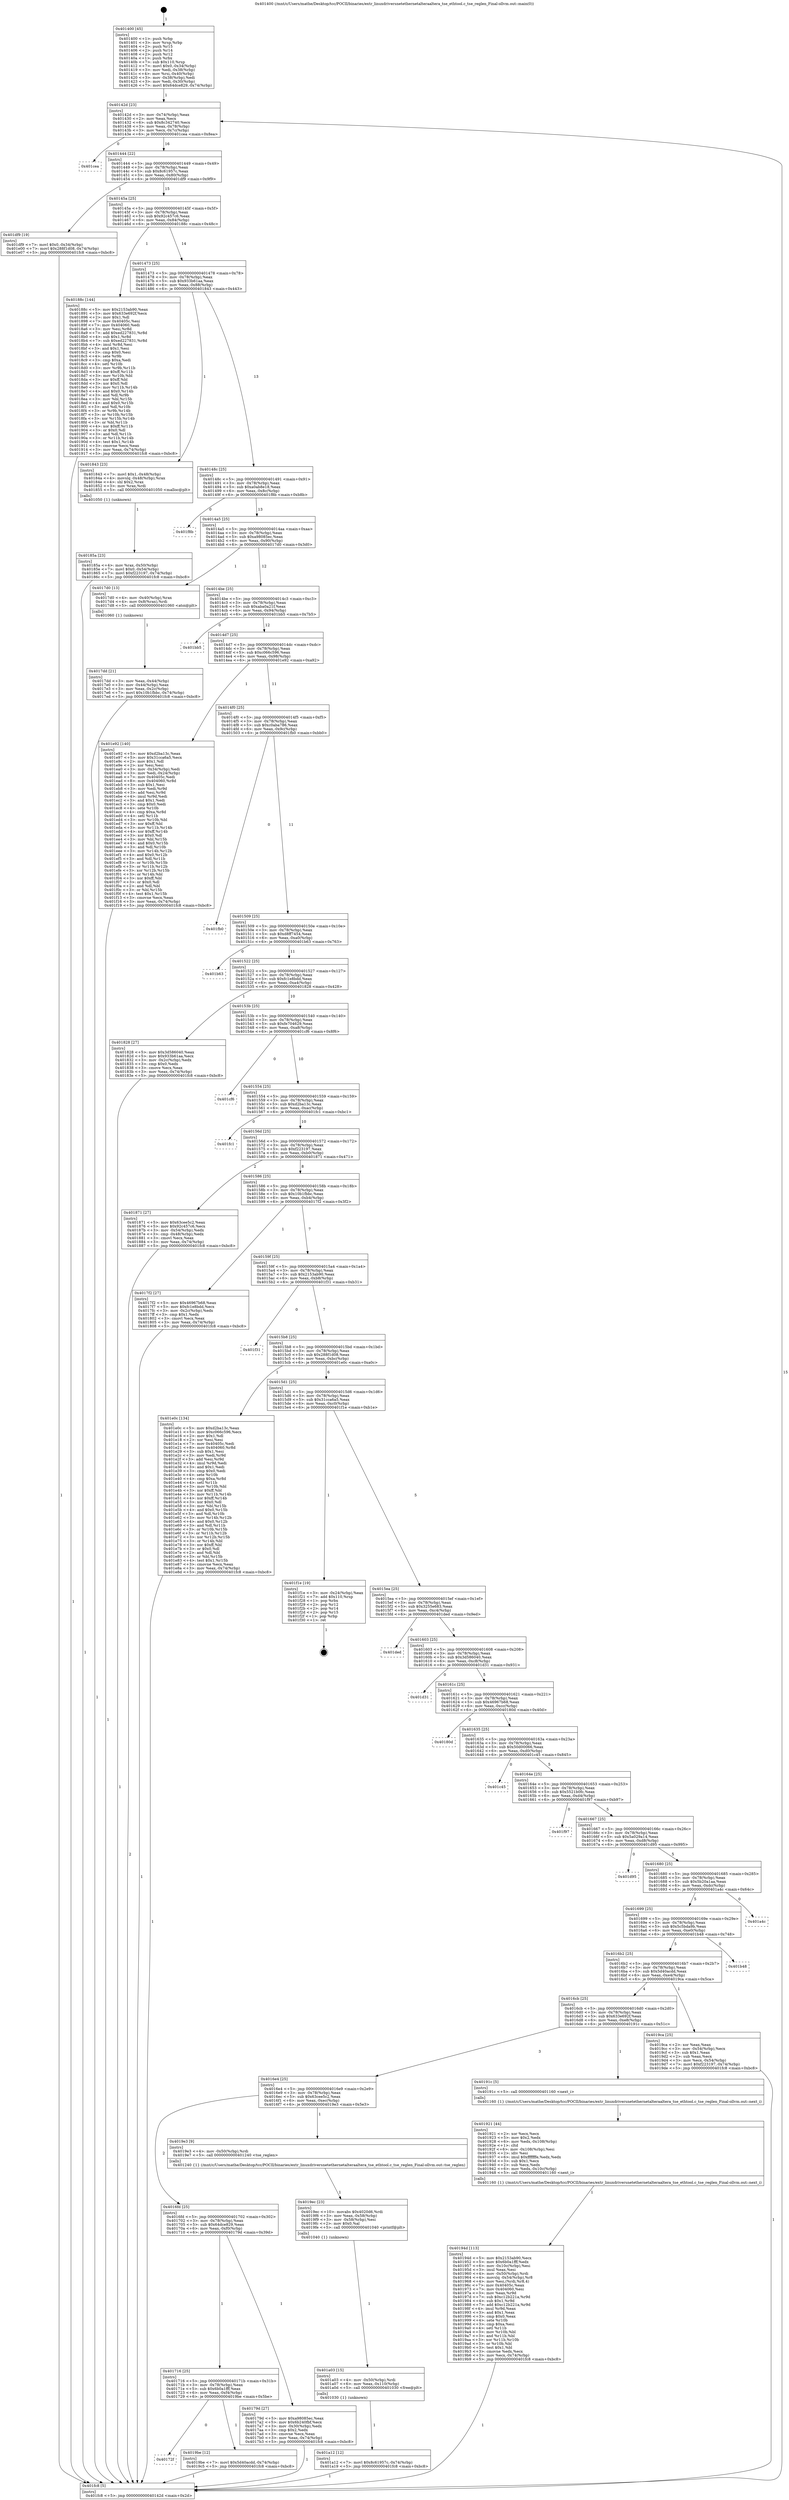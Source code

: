 digraph "0x401400" {
  label = "0x401400 (/mnt/c/Users/mathe/Desktop/tcc/POCII/binaries/extr_linuxdriversnetethernetalteraaltera_tse_ethtool.c_tse_reglen_Final-ollvm.out::main(0))"
  labelloc = "t"
  node[shape=record]

  Entry [label="",width=0.3,height=0.3,shape=circle,fillcolor=black,style=filled]
  "0x40142d" [label="{
     0x40142d [23]\l
     | [instrs]\l
     &nbsp;&nbsp;0x40142d \<+3\>: mov -0x74(%rbp),%eax\l
     &nbsp;&nbsp;0x401430 \<+2\>: mov %eax,%ecx\l
     &nbsp;&nbsp;0x401432 \<+6\>: sub $0x8c342740,%ecx\l
     &nbsp;&nbsp;0x401438 \<+3\>: mov %eax,-0x78(%rbp)\l
     &nbsp;&nbsp;0x40143b \<+3\>: mov %ecx,-0x7c(%rbp)\l
     &nbsp;&nbsp;0x40143e \<+6\>: je 0000000000401cea \<main+0x8ea\>\l
  }"]
  "0x401cea" [label="{
     0x401cea\l
  }", style=dashed]
  "0x401444" [label="{
     0x401444 [22]\l
     | [instrs]\l
     &nbsp;&nbsp;0x401444 \<+5\>: jmp 0000000000401449 \<main+0x49\>\l
     &nbsp;&nbsp;0x401449 \<+3\>: mov -0x78(%rbp),%eax\l
     &nbsp;&nbsp;0x40144c \<+5\>: sub $0x8c61957c,%eax\l
     &nbsp;&nbsp;0x401451 \<+3\>: mov %eax,-0x80(%rbp)\l
     &nbsp;&nbsp;0x401454 \<+6\>: je 0000000000401df9 \<main+0x9f9\>\l
  }"]
  Exit [label="",width=0.3,height=0.3,shape=circle,fillcolor=black,style=filled,peripheries=2]
  "0x401df9" [label="{
     0x401df9 [19]\l
     | [instrs]\l
     &nbsp;&nbsp;0x401df9 \<+7\>: movl $0x0,-0x34(%rbp)\l
     &nbsp;&nbsp;0x401e00 \<+7\>: movl $0x288f1d08,-0x74(%rbp)\l
     &nbsp;&nbsp;0x401e07 \<+5\>: jmp 0000000000401fc8 \<main+0xbc8\>\l
  }"]
  "0x40145a" [label="{
     0x40145a [25]\l
     | [instrs]\l
     &nbsp;&nbsp;0x40145a \<+5\>: jmp 000000000040145f \<main+0x5f\>\l
     &nbsp;&nbsp;0x40145f \<+3\>: mov -0x78(%rbp),%eax\l
     &nbsp;&nbsp;0x401462 \<+5\>: sub $0x92c457c6,%eax\l
     &nbsp;&nbsp;0x401467 \<+6\>: mov %eax,-0x84(%rbp)\l
     &nbsp;&nbsp;0x40146d \<+6\>: je 000000000040188c \<main+0x48c\>\l
  }"]
  "0x401a12" [label="{
     0x401a12 [12]\l
     | [instrs]\l
     &nbsp;&nbsp;0x401a12 \<+7\>: movl $0x8c61957c,-0x74(%rbp)\l
     &nbsp;&nbsp;0x401a19 \<+5\>: jmp 0000000000401fc8 \<main+0xbc8\>\l
  }"]
  "0x40188c" [label="{
     0x40188c [144]\l
     | [instrs]\l
     &nbsp;&nbsp;0x40188c \<+5\>: mov $0x2153ab90,%eax\l
     &nbsp;&nbsp;0x401891 \<+5\>: mov $0x633e692f,%ecx\l
     &nbsp;&nbsp;0x401896 \<+2\>: mov $0x1,%dl\l
     &nbsp;&nbsp;0x401898 \<+7\>: mov 0x40405c,%esi\l
     &nbsp;&nbsp;0x40189f \<+7\>: mov 0x404060,%edi\l
     &nbsp;&nbsp;0x4018a6 \<+3\>: mov %esi,%r8d\l
     &nbsp;&nbsp;0x4018a9 \<+7\>: add $0xed227831,%r8d\l
     &nbsp;&nbsp;0x4018b0 \<+4\>: sub $0x1,%r8d\l
     &nbsp;&nbsp;0x4018b4 \<+7\>: sub $0xed227831,%r8d\l
     &nbsp;&nbsp;0x4018bb \<+4\>: imul %r8d,%esi\l
     &nbsp;&nbsp;0x4018bf \<+3\>: and $0x1,%esi\l
     &nbsp;&nbsp;0x4018c2 \<+3\>: cmp $0x0,%esi\l
     &nbsp;&nbsp;0x4018c5 \<+4\>: sete %r9b\l
     &nbsp;&nbsp;0x4018c9 \<+3\>: cmp $0xa,%edi\l
     &nbsp;&nbsp;0x4018cc \<+4\>: setl %r10b\l
     &nbsp;&nbsp;0x4018d0 \<+3\>: mov %r9b,%r11b\l
     &nbsp;&nbsp;0x4018d3 \<+4\>: xor $0xff,%r11b\l
     &nbsp;&nbsp;0x4018d7 \<+3\>: mov %r10b,%bl\l
     &nbsp;&nbsp;0x4018da \<+3\>: xor $0xff,%bl\l
     &nbsp;&nbsp;0x4018dd \<+3\>: xor $0x0,%dl\l
     &nbsp;&nbsp;0x4018e0 \<+3\>: mov %r11b,%r14b\l
     &nbsp;&nbsp;0x4018e3 \<+4\>: and $0x0,%r14b\l
     &nbsp;&nbsp;0x4018e7 \<+3\>: and %dl,%r9b\l
     &nbsp;&nbsp;0x4018ea \<+3\>: mov %bl,%r15b\l
     &nbsp;&nbsp;0x4018ed \<+4\>: and $0x0,%r15b\l
     &nbsp;&nbsp;0x4018f1 \<+3\>: and %dl,%r10b\l
     &nbsp;&nbsp;0x4018f4 \<+3\>: or %r9b,%r14b\l
     &nbsp;&nbsp;0x4018f7 \<+3\>: or %r10b,%r15b\l
     &nbsp;&nbsp;0x4018fa \<+3\>: xor %r15b,%r14b\l
     &nbsp;&nbsp;0x4018fd \<+3\>: or %bl,%r11b\l
     &nbsp;&nbsp;0x401900 \<+4\>: xor $0xff,%r11b\l
     &nbsp;&nbsp;0x401904 \<+3\>: or $0x0,%dl\l
     &nbsp;&nbsp;0x401907 \<+3\>: and %dl,%r11b\l
     &nbsp;&nbsp;0x40190a \<+3\>: or %r11b,%r14b\l
     &nbsp;&nbsp;0x40190d \<+4\>: test $0x1,%r14b\l
     &nbsp;&nbsp;0x401911 \<+3\>: cmovne %ecx,%eax\l
     &nbsp;&nbsp;0x401914 \<+3\>: mov %eax,-0x74(%rbp)\l
     &nbsp;&nbsp;0x401917 \<+5\>: jmp 0000000000401fc8 \<main+0xbc8\>\l
  }"]
  "0x401473" [label="{
     0x401473 [25]\l
     | [instrs]\l
     &nbsp;&nbsp;0x401473 \<+5\>: jmp 0000000000401478 \<main+0x78\>\l
     &nbsp;&nbsp;0x401478 \<+3\>: mov -0x78(%rbp),%eax\l
     &nbsp;&nbsp;0x40147b \<+5\>: sub $0x933b61aa,%eax\l
     &nbsp;&nbsp;0x401480 \<+6\>: mov %eax,-0x88(%rbp)\l
     &nbsp;&nbsp;0x401486 \<+6\>: je 0000000000401843 \<main+0x443\>\l
  }"]
  "0x401a03" [label="{
     0x401a03 [15]\l
     | [instrs]\l
     &nbsp;&nbsp;0x401a03 \<+4\>: mov -0x50(%rbp),%rdi\l
     &nbsp;&nbsp;0x401a07 \<+6\>: mov %eax,-0x110(%rbp)\l
     &nbsp;&nbsp;0x401a0d \<+5\>: call 0000000000401030 \<free@plt\>\l
     | [calls]\l
     &nbsp;&nbsp;0x401030 \{1\} (unknown)\l
  }"]
  "0x401843" [label="{
     0x401843 [23]\l
     | [instrs]\l
     &nbsp;&nbsp;0x401843 \<+7\>: movl $0x1,-0x48(%rbp)\l
     &nbsp;&nbsp;0x40184a \<+4\>: movslq -0x48(%rbp),%rax\l
     &nbsp;&nbsp;0x40184e \<+4\>: shl $0x2,%rax\l
     &nbsp;&nbsp;0x401852 \<+3\>: mov %rax,%rdi\l
     &nbsp;&nbsp;0x401855 \<+5\>: call 0000000000401050 \<malloc@plt\>\l
     | [calls]\l
     &nbsp;&nbsp;0x401050 \{1\} (unknown)\l
  }"]
  "0x40148c" [label="{
     0x40148c [25]\l
     | [instrs]\l
     &nbsp;&nbsp;0x40148c \<+5\>: jmp 0000000000401491 \<main+0x91\>\l
     &nbsp;&nbsp;0x401491 \<+3\>: mov -0x78(%rbp),%eax\l
     &nbsp;&nbsp;0x401494 \<+5\>: sub $0xa0ab8e18,%eax\l
     &nbsp;&nbsp;0x401499 \<+6\>: mov %eax,-0x8c(%rbp)\l
     &nbsp;&nbsp;0x40149f \<+6\>: je 0000000000401f8b \<main+0xb8b\>\l
  }"]
  "0x4019ec" [label="{
     0x4019ec [23]\l
     | [instrs]\l
     &nbsp;&nbsp;0x4019ec \<+10\>: movabs $0x4020d6,%rdi\l
     &nbsp;&nbsp;0x4019f6 \<+3\>: mov %eax,-0x58(%rbp)\l
     &nbsp;&nbsp;0x4019f9 \<+3\>: mov -0x58(%rbp),%esi\l
     &nbsp;&nbsp;0x4019fc \<+2\>: mov $0x0,%al\l
     &nbsp;&nbsp;0x4019fe \<+5\>: call 0000000000401040 \<printf@plt\>\l
     | [calls]\l
     &nbsp;&nbsp;0x401040 \{1\} (unknown)\l
  }"]
  "0x401f8b" [label="{
     0x401f8b\l
  }", style=dashed]
  "0x4014a5" [label="{
     0x4014a5 [25]\l
     | [instrs]\l
     &nbsp;&nbsp;0x4014a5 \<+5\>: jmp 00000000004014aa \<main+0xaa\>\l
     &nbsp;&nbsp;0x4014aa \<+3\>: mov -0x78(%rbp),%eax\l
     &nbsp;&nbsp;0x4014ad \<+5\>: sub $0xa98085ec,%eax\l
     &nbsp;&nbsp;0x4014b2 \<+6\>: mov %eax,-0x90(%rbp)\l
     &nbsp;&nbsp;0x4014b8 \<+6\>: je 00000000004017d0 \<main+0x3d0\>\l
  }"]
  "0x40172f" [label="{
     0x40172f\l
  }", style=dashed]
  "0x4017d0" [label="{
     0x4017d0 [13]\l
     | [instrs]\l
     &nbsp;&nbsp;0x4017d0 \<+4\>: mov -0x40(%rbp),%rax\l
     &nbsp;&nbsp;0x4017d4 \<+4\>: mov 0x8(%rax),%rdi\l
     &nbsp;&nbsp;0x4017d8 \<+5\>: call 0000000000401060 \<atoi@plt\>\l
     | [calls]\l
     &nbsp;&nbsp;0x401060 \{1\} (unknown)\l
  }"]
  "0x4014be" [label="{
     0x4014be [25]\l
     | [instrs]\l
     &nbsp;&nbsp;0x4014be \<+5\>: jmp 00000000004014c3 \<main+0xc3\>\l
     &nbsp;&nbsp;0x4014c3 \<+3\>: mov -0x78(%rbp),%eax\l
     &nbsp;&nbsp;0x4014c6 \<+5\>: sub $0xaba0a21f,%eax\l
     &nbsp;&nbsp;0x4014cb \<+6\>: mov %eax,-0x94(%rbp)\l
     &nbsp;&nbsp;0x4014d1 \<+6\>: je 0000000000401bb5 \<main+0x7b5\>\l
  }"]
  "0x4019be" [label="{
     0x4019be [12]\l
     | [instrs]\l
     &nbsp;&nbsp;0x4019be \<+7\>: movl $0x5d40acdd,-0x74(%rbp)\l
     &nbsp;&nbsp;0x4019c5 \<+5\>: jmp 0000000000401fc8 \<main+0xbc8\>\l
  }"]
  "0x401bb5" [label="{
     0x401bb5\l
  }", style=dashed]
  "0x4014d7" [label="{
     0x4014d7 [25]\l
     | [instrs]\l
     &nbsp;&nbsp;0x4014d7 \<+5\>: jmp 00000000004014dc \<main+0xdc\>\l
     &nbsp;&nbsp;0x4014dc \<+3\>: mov -0x78(%rbp),%eax\l
     &nbsp;&nbsp;0x4014df \<+5\>: sub $0xc066c596,%eax\l
     &nbsp;&nbsp;0x4014e4 \<+6\>: mov %eax,-0x98(%rbp)\l
     &nbsp;&nbsp;0x4014ea \<+6\>: je 0000000000401e92 \<main+0xa92\>\l
  }"]
  "0x40194d" [label="{
     0x40194d [113]\l
     | [instrs]\l
     &nbsp;&nbsp;0x40194d \<+5\>: mov $0x2153ab90,%ecx\l
     &nbsp;&nbsp;0x401952 \<+5\>: mov $0x6b0a1fff,%edx\l
     &nbsp;&nbsp;0x401957 \<+6\>: mov -0x10c(%rbp),%esi\l
     &nbsp;&nbsp;0x40195d \<+3\>: imul %eax,%esi\l
     &nbsp;&nbsp;0x401960 \<+4\>: mov -0x50(%rbp),%rdi\l
     &nbsp;&nbsp;0x401964 \<+4\>: movslq -0x54(%rbp),%r8\l
     &nbsp;&nbsp;0x401968 \<+4\>: mov %esi,(%rdi,%r8,4)\l
     &nbsp;&nbsp;0x40196c \<+7\>: mov 0x40405c,%eax\l
     &nbsp;&nbsp;0x401973 \<+7\>: mov 0x404060,%esi\l
     &nbsp;&nbsp;0x40197a \<+3\>: mov %eax,%r9d\l
     &nbsp;&nbsp;0x40197d \<+7\>: sub $0xc12b221a,%r9d\l
     &nbsp;&nbsp;0x401984 \<+4\>: sub $0x1,%r9d\l
     &nbsp;&nbsp;0x401988 \<+7\>: add $0xc12b221a,%r9d\l
     &nbsp;&nbsp;0x40198f \<+4\>: imul %r9d,%eax\l
     &nbsp;&nbsp;0x401993 \<+3\>: and $0x1,%eax\l
     &nbsp;&nbsp;0x401996 \<+3\>: cmp $0x0,%eax\l
     &nbsp;&nbsp;0x401999 \<+4\>: sete %r10b\l
     &nbsp;&nbsp;0x40199d \<+3\>: cmp $0xa,%esi\l
     &nbsp;&nbsp;0x4019a0 \<+4\>: setl %r11b\l
     &nbsp;&nbsp;0x4019a4 \<+3\>: mov %r10b,%bl\l
     &nbsp;&nbsp;0x4019a7 \<+3\>: and %r11b,%bl\l
     &nbsp;&nbsp;0x4019aa \<+3\>: xor %r11b,%r10b\l
     &nbsp;&nbsp;0x4019ad \<+3\>: or %r10b,%bl\l
     &nbsp;&nbsp;0x4019b0 \<+3\>: test $0x1,%bl\l
     &nbsp;&nbsp;0x4019b3 \<+3\>: cmovne %edx,%ecx\l
     &nbsp;&nbsp;0x4019b6 \<+3\>: mov %ecx,-0x74(%rbp)\l
     &nbsp;&nbsp;0x4019b9 \<+5\>: jmp 0000000000401fc8 \<main+0xbc8\>\l
  }"]
  "0x401e92" [label="{
     0x401e92 [140]\l
     | [instrs]\l
     &nbsp;&nbsp;0x401e92 \<+5\>: mov $0xd2ba13c,%eax\l
     &nbsp;&nbsp;0x401e97 \<+5\>: mov $0x31cca6a5,%ecx\l
     &nbsp;&nbsp;0x401e9c \<+2\>: mov $0x1,%dl\l
     &nbsp;&nbsp;0x401e9e \<+2\>: xor %esi,%esi\l
     &nbsp;&nbsp;0x401ea0 \<+3\>: mov -0x34(%rbp),%edi\l
     &nbsp;&nbsp;0x401ea3 \<+3\>: mov %edi,-0x24(%rbp)\l
     &nbsp;&nbsp;0x401ea6 \<+7\>: mov 0x40405c,%edi\l
     &nbsp;&nbsp;0x401ead \<+8\>: mov 0x404060,%r8d\l
     &nbsp;&nbsp;0x401eb5 \<+3\>: sub $0x1,%esi\l
     &nbsp;&nbsp;0x401eb8 \<+3\>: mov %edi,%r9d\l
     &nbsp;&nbsp;0x401ebb \<+3\>: add %esi,%r9d\l
     &nbsp;&nbsp;0x401ebe \<+4\>: imul %r9d,%edi\l
     &nbsp;&nbsp;0x401ec2 \<+3\>: and $0x1,%edi\l
     &nbsp;&nbsp;0x401ec5 \<+3\>: cmp $0x0,%edi\l
     &nbsp;&nbsp;0x401ec8 \<+4\>: sete %r10b\l
     &nbsp;&nbsp;0x401ecc \<+4\>: cmp $0xa,%r8d\l
     &nbsp;&nbsp;0x401ed0 \<+4\>: setl %r11b\l
     &nbsp;&nbsp;0x401ed4 \<+3\>: mov %r10b,%bl\l
     &nbsp;&nbsp;0x401ed7 \<+3\>: xor $0xff,%bl\l
     &nbsp;&nbsp;0x401eda \<+3\>: mov %r11b,%r14b\l
     &nbsp;&nbsp;0x401edd \<+4\>: xor $0xff,%r14b\l
     &nbsp;&nbsp;0x401ee1 \<+3\>: xor $0x0,%dl\l
     &nbsp;&nbsp;0x401ee4 \<+3\>: mov %bl,%r15b\l
     &nbsp;&nbsp;0x401ee7 \<+4\>: and $0x0,%r15b\l
     &nbsp;&nbsp;0x401eeb \<+3\>: and %dl,%r10b\l
     &nbsp;&nbsp;0x401eee \<+3\>: mov %r14b,%r12b\l
     &nbsp;&nbsp;0x401ef1 \<+4\>: and $0x0,%r12b\l
     &nbsp;&nbsp;0x401ef5 \<+3\>: and %dl,%r11b\l
     &nbsp;&nbsp;0x401ef8 \<+3\>: or %r10b,%r15b\l
     &nbsp;&nbsp;0x401efb \<+3\>: or %r11b,%r12b\l
     &nbsp;&nbsp;0x401efe \<+3\>: xor %r12b,%r15b\l
     &nbsp;&nbsp;0x401f01 \<+3\>: or %r14b,%bl\l
     &nbsp;&nbsp;0x401f04 \<+3\>: xor $0xff,%bl\l
     &nbsp;&nbsp;0x401f07 \<+3\>: or $0x0,%dl\l
     &nbsp;&nbsp;0x401f0a \<+2\>: and %dl,%bl\l
     &nbsp;&nbsp;0x401f0c \<+3\>: or %bl,%r15b\l
     &nbsp;&nbsp;0x401f0f \<+4\>: test $0x1,%r15b\l
     &nbsp;&nbsp;0x401f13 \<+3\>: cmovne %ecx,%eax\l
     &nbsp;&nbsp;0x401f16 \<+3\>: mov %eax,-0x74(%rbp)\l
     &nbsp;&nbsp;0x401f19 \<+5\>: jmp 0000000000401fc8 \<main+0xbc8\>\l
  }"]
  "0x4014f0" [label="{
     0x4014f0 [25]\l
     | [instrs]\l
     &nbsp;&nbsp;0x4014f0 \<+5\>: jmp 00000000004014f5 \<main+0xf5\>\l
     &nbsp;&nbsp;0x4014f5 \<+3\>: mov -0x78(%rbp),%eax\l
     &nbsp;&nbsp;0x4014f8 \<+5\>: sub $0xc0aba786,%eax\l
     &nbsp;&nbsp;0x4014fd \<+6\>: mov %eax,-0x9c(%rbp)\l
     &nbsp;&nbsp;0x401503 \<+6\>: je 0000000000401fb0 \<main+0xbb0\>\l
  }"]
  "0x401921" [label="{
     0x401921 [44]\l
     | [instrs]\l
     &nbsp;&nbsp;0x401921 \<+2\>: xor %ecx,%ecx\l
     &nbsp;&nbsp;0x401923 \<+5\>: mov $0x2,%edx\l
     &nbsp;&nbsp;0x401928 \<+6\>: mov %edx,-0x108(%rbp)\l
     &nbsp;&nbsp;0x40192e \<+1\>: cltd\l
     &nbsp;&nbsp;0x40192f \<+6\>: mov -0x108(%rbp),%esi\l
     &nbsp;&nbsp;0x401935 \<+2\>: idiv %esi\l
     &nbsp;&nbsp;0x401937 \<+6\>: imul $0xfffffffe,%edx,%edx\l
     &nbsp;&nbsp;0x40193d \<+3\>: sub $0x1,%ecx\l
     &nbsp;&nbsp;0x401940 \<+2\>: sub %ecx,%edx\l
     &nbsp;&nbsp;0x401942 \<+6\>: mov %edx,-0x10c(%rbp)\l
     &nbsp;&nbsp;0x401948 \<+5\>: call 0000000000401160 \<next_i\>\l
     | [calls]\l
     &nbsp;&nbsp;0x401160 \{1\} (/mnt/c/Users/mathe/Desktop/tcc/POCII/binaries/extr_linuxdriversnetethernetalteraaltera_tse_ethtool.c_tse_reglen_Final-ollvm.out::next_i)\l
  }"]
  "0x401fb0" [label="{
     0x401fb0\l
  }", style=dashed]
  "0x401509" [label="{
     0x401509 [25]\l
     | [instrs]\l
     &nbsp;&nbsp;0x401509 \<+5\>: jmp 000000000040150e \<main+0x10e\>\l
     &nbsp;&nbsp;0x40150e \<+3\>: mov -0x78(%rbp),%eax\l
     &nbsp;&nbsp;0x401511 \<+5\>: sub $0xd8ff7454,%eax\l
     &nbsp;&nbsp;0x401516 \<+6\>: mov %eax,-0xa0(%rbp)\l
     &nbsp;&nbsp;0x40151c \<+6\>: je 0000000000401b63 \<main+0x763\>\l
  }"]
  "0x40185a" [label="{
     0x40185a [23]\l
     | [instrs]\l
     &nbsp;&nbsp;0x40185a \<+4\>: mov %rax,-0x50(%rbp)\l
     &nbsp;&nbsp;0x40185e \<+7\>: movl $0x0,-0x54(%rbp)\l
     &nbsp;&nbsp;0x401865 \<+7\>: movl $0xf223197,-0x74(%rbp)\l
     &nbsp;&nbsp;0x40186c \<+5\>: jmp 0000000000401fc8 \<main+0xbc8\>\l
  }"]
  "0x401b63" [label="{
     0x401b63\l
  }", style=dashed]
  "0x401522" [label="{
     0x401522 [25]\l
     | [instrs]\l
     &nbsp;&nbsp;0x401522 \<+5\>: jmp 0000000000401527 \<main+0x127\>\l
     &nbsp;&nbsp;0x401527 \<+3\>: mov -0x78(%rbp),%eax\l
     &nbsp;&nbsp;0x40152a \<+5\>: sub $0xfc1e8bdd,%eax\l
     &nbsp;&nbsp;0x40152f \<+6\>: mov %eax,-0xa4(%rbp)\l
     &nbsp;&nbsp;0x401535 \<+6\>: je 0000000000401828 \<main+0x428\>\l
  }"]
  "0x4017dd" [label="{
     0x4017dd [21]\l
     | [instrs]\l
     &nbsp;&nbsp;0x4017dd \<+3\>: mov %eax,-0x44(%rbp)\l
     &nbsp;&nbsp;0x4017e0 \<+3\>: mov -0x44(%rbp),%eax\l
     &nbsp;&nbsp;0x4017e3 \<+3\>: mov %eax,-0x2c(%rbp)\l
     &nbsp;&nbsp;0x4017e6 \<+7\>: movl $0x10b1fbbc,-0x74(%rbp)\l
     &nbsp;&nbsp;0x4017ed \<+5\>: jmp 0000000000401fc8 \<main+0xbc8\>\l
  }"]
  "0x401828" [label="{
     0x401828 [27]\l
     | [instrs]\l
     &nbsp;&nbsp;0x401828 \<+5\>: mov $0x3d586040,%eax\l
     &nbsp;&nbsp;0x40182d \<+5\>: mov $0x933b61aa,%ecx\l
     &nbsp;&nbsp;0x401832 \<+3\>: mov -0x2c(%rbp),%edx\l
     &nbsp;&nbsp;0x401835 \<+3\>: cmp $0x0,%edx\l
     &nbsp;&nbsp;0x401838 \<+3\>: cmove %ecx,%eax\l
     &nbsp;&nbsp;0x40183b \<+3\>: mov %eax,-0x74(%rbp)\l
     &nbsp;&nbsp;0x40183e \<+5\>: jmp 0000000000401fc8 \<main+0xbc8\>\l
  }"]
  "0x40153b" [label="{
     0x40153b [25]\l
     | [instrs]\l
     &nbsp;&nbsp;0x40153b \<+5\>: jmp 0000000000401540 \<main+0x140\>\l
     &nbsp;&nbsp;0x401540 \<+3\>: mov -0x78(%rbp),%eax\l
     &nbsp;&nbsp;0x401543 \<+5\>: sub $0xfe704629,%eax\l
     &nbsp;&nbsp;0x401548 \<+6\>: mov %eax,-0xa8(%rbp)\l
     &nbsp;&nbsp;0x40154e \<+6\>: je 0000000000401cf6 \<main+0x8f6\>\l
  }"]
  "0x401400" [label="{
     0x401400 [45]\l
     | [instrs]\l
     &nbsp;&nbsp;0x401400 \<+1\>: push %rbp\l
     &nbsp;&nbsp;0x401401 \<+3\>: mov %rsp,%rbp\l
     &nbsp;&nbsp;0x401404 \<+2\>: push %r15\l
     &nbsp;&nbsp;0x401406 \<+2\>: push %r14\l
     &nbsp;&nbsp;0x401408 \<+2\>: push %r12\l
     &nbsp;&nbsp;0x40140a \<+1\>: push %rbx\l
     &nbsp;&nbsp;0x40140b \<+7\>: sub $0x110,%rsp\l
     &nbsp;&nbsp;0x401412 \<+7\>: movl $0x0,-0x34(%rbp)\l
     &nbsp;&nbsp;0x401419 \<+3\>: mov %edi,-0x38(%rbp)\l
     &nbsp;&nbsp;0x40141c \<+4\>: mov %rsi,-0x40(%rbp)\l
     &nbsp;&nbsp;0x401420 \<+3\>: mov -0x38(%rbp),%edi\l
     &nbsp;&nbsp;0x401423 \<+3\>: mov %edi,-0x30(%rbp)\l
     &nbsp;&nbsp;0x401426 \<+7\>: movl $0x64dce829,-0x74(%rbp)\l
  }"]
  "0x401cf6" [label="{
     0x401cf6\l
  }", style=dashed]
  "0x401554" [label="{
     0x401554 [25]\l
     | [instrs]\l
     &nbsp;&nbsp;0x401554 \<+5\>: jmp 0000000000401559 \<main+0x159\>\l
     &nbsp;&nbsp;0x401559 \<+3\>: mov -0x78(%rbp),%eax\l
     &nbsp;&nbsp;0x40155c \<+5\>: sub $0xd2ba13c,%eax\l
     &nbsp;&nbsp;0x401561 \<+6\>: mov %eax,-0xac(%rbp)\l
     &nbsp;&nbsp;0x401567 \<+6\>: je 0000000000401fc1 \<main+0xbc1\>\l
  }"]
  "0x401fc8" [label="{
     0x401fc8 [5]\l
     | [instrs]\l
     &nbsp;&nbsp;0x401fc8 \<+5\>: jmp 000000000040142d \<main+0x2d\>\l
  }"]
  "0x401fc1" [label="{
     0x401fc1\l
  }", style=dashed]
  "0x40156d" [label="{
     0x40156d [25]\l
     | [instrs]\l
     &nbsp;&nbsp;0x40156d \<+5\>: jmp 0000000000401572 \<main+0x172\>\l
     &nbsp;&nbsp;0x401572 \<+3\>: mov -0x78(%rbp),%eax\l
     &nbsp;&nbsp;0x401575 \<+5\>: sub $0xf223197,%eax\l
     &nbsp;&nbsp;0x40157a \<+6\>: mov %eax,-0xb0(%rbp)\l
     &nbsp;&nbsp;0x401580 \<+6\>: je 0000000000401871 \<main+0x471\>\l
  }"]
  "0x401716" [label="{
     0x401716 [25]\l
     | [instrs]\l
     &nbsp;&nbsp;0x401716 \<+5\>: jmp 000000000040171b \<main+0x31b\>\l
     &nbsp;&nbsp;0x40171b \<+3\>: mov -0x78(%rbp),%eax\l
     &nbsp;&nbsp;0x40171e \<+5\>: sub $0x6b0a1fff,%eax\l
     &nbsp;&nbsp;0x401723 \<+6\>: mov %eax,-0xf4(%rbp)\l
     &nbsp;&nbsp;0x401729 \<+6\>: je 00000000004019be \<main+0x5be\>\l
  }"]
  "0x401871" [label="{
     0x401871 [27]\l
     | [instrs]\l
     &nbsp;&nbsp;0x401871 \<+5\>: mov $0x63cee5c2,%eax\l
     &nbsp;&nbsp;0x401876 \<+5\>: mov $0x92c457c6,%ecx\l
     &nbsp;&nbsp;0x40187b \<+3\>: mov -0x54(%rbp),%edx\l
     &nbsp;&nbsp;0x40187e \<+3\>: cmp -0x48(%rbp),%edx\l
     &nbsp;&nbsp;0x401881 \<+3\>: cmovl %ecx,%eax\l
     &nbsp;&nbsp;0x401884 \<+3\>: mov %eax,-0x74(%rbp)\l
     &nbsp;&nbsp;0x401887 \<+5\>: jmp 0000000000401fc8 \<main+0xbc8\>\l
  }"]
  "0x401586" [label="{
     0x401586 [25]\l
     | [instrs]\l
     &nbsp;&nbsp;0x401586 \<+5\>: jmp 000000000040158b \<main+0x18b\>\l
     &nbsp;&nbsp;0x40158b \<+3\>: mov -0x78(%rbp),%eax\l
     &nbsp;&nbsp;0x40158e \<+5\>: sub $0x10b1fbbc,%eax\l
     &nbsp;&nbsp;0x401593 \<+6\>: mov %eax,-0xb4(%rbp)\l
     &nbsp;&nbsp;0x401599 \<+6\>: je 00000000004017f2 \<main+0x3f2\>\l
  }"]
  "0x40179d" [label="{
     0x40179d [27]\l
     | [instrs]\l
     &nbsp;&nbsp;0x40179d \<+5\>: mov $0xa98085ec,%eax\l
     &nbsp;&nbsp;0x4017a2 \<+5\>: mov $0x6b240fbf,%ecx\l
     &nbsp;&nbsp;0x4017a7 \<+3\>: mov -0x30(%rbp),%edx\l
     &nbsp;&nbsp;0x4017aa \<+3\>: cmp $0x2,%edx\l
     &nbsp;&nbsp;0x4017ad \<+3\>: cmovne %ecx,%eax\l
     &nbsp;&nbsp;0x4017b0 \<+3\>: mov %eax,-0x74(%rbp)\l
     &nbsp;&nbsp;0x4017b3 \<+5\>: jmp 0000000000401fc8 \<main+0xbc8\>\l
  }"]
  "0x4017f2" [label="{
     0x4017f2 [27]\l
     | [instrs]\l
     &nbsp;&nbsp;0x4017f2 \<+5\>: mov $0x46967b68,%eax\l
     &nbsp;&nbsp;0x4017f7 \<+5\>: mov $0xfc1e8bdd,%ecx\l
     &nbsp;&nbsp;0x4017fc \<+3\>: mov -0x2c(%rbp),%edx\l
     &nbsp;&nbsp;0x4017ff \<+3\>: cmp $0x1,%edx\l
     &nbsp;&nbsp;0x401802 \<+3\>: cmovl %ecx,%eax\l
     &nbsp;&nbsp;0x401805 \<+3\>: mov %eax,-0x74(%rbp)\l
     &nbsp;&nbsp;0x401808 \<+5\>: jmp 0000000000401fc8 \<main+0xbc8\>\l
  }"]
  "0x40159f" [label="{
     0x40159f [25]\l
     | [instrs]\l
     &nbsp;&nbsp;0x40159f \<+5\>: jmp 00000000004015a4 \<main+0x1a4\>\l
     &nbsp;&nbsp;0x4015a4 \<+3\>: mov -0x78(%rbp),%eax\l
     &nbsp;&nbsp;0x4015a7 \<+5\>: sub $0x2153ab90,%eax\l
     &nbsp;&nbsp;0x4015ac \<+6\>: mov %eax,-0xb8(%rbp)\l
     &nbsp;&nbsp;0x4015b2 \<+6\>: je 0000000000401f31 \<main+0xb31\>\l
  }"]
  "0x4016fd" [label="{
     0x4016fd [25]\l
     | [instrs]\l
     &nbsp;&nbsp;0x4016fd \<+5\>: jmp 0000000000401702 \<main+0x302\>\l
     &nbsp;&nbsp;0x401702 \<+3\>: mov -0x78(%rbp),%eax\l
     &nbsp;&nbsp;0x401705 \<+5\>: sub $0x64dce829,%eax\l
     &nbsp;&nbsp;0x40170a \<+6\>: mov %eax,-0xf0(%rbp)\l
     &nbsp;&nbsp;0x401710 \<+6\>: je 000000000040179d \<main+0x39d\>\l
  }"]
  "0x401f31" [label="{
     0x401f31\l
  }", style=dashed]
  "0x4015b8" [label="{
     0x4015b8 [25]\l
     | [instrs]\l
     &nbsp;&nbsp;0x4015b8 \<+5\>: jmp 00000000004015bd \<main+0x1bd\>\l
     &nbsp;&nbsp;0x4015bd \<+3\>: mov -0x78(%rbp),%eax\l
     &nbsp;&nbsp;0x4015c0 \<+5\>: sub $0x288f1d08,%eax\l
     &nbsp;&nbsp;0x4015c5 \<+6\>: mov %eax,-0xbc(%rbp)\l
     &nbsp;&nbsp;0x4015cb \<+6\>: je 0000000000401e0c \<main+0xa0c\>\l
  }"]
  "0x4019e3" [label="{
     0x4019e3 [9]\l
     | [instrs]\l
     &nbsp;&nbsp;0x4019e3 \<+4\>: mov -0x50(%rbp),%rdi\l
     &nbsp;&nbsp;0x4019e7 \<+5\>: call 0000000000401240 \<tse_reglen\>\l
     | [calls]\l
     &nbsp;&nbsp;0x401240 \{1\} (/mnt/c/Users/mathe/Desktop/tcc/POCII/binaries/extr_linuxdriversnetethernetalteraaltera_tse_ethtool.c_tse_reglen_Final-ollvm.out::tse_reglen)\l
  }"]
  "0x401e0c" [label="{
     0x401e0c [134]\l
     | [instrs]\l
     &nbsp;&nbsp;0x401e0c \<+5\>: mov $0xd2ba13c,%eax\l
     &nbsp;&nbsp;0x401e11 \<+5\>: mov $0xc066c596,%ecx\l
     &nbsp;&nbsp;0x401e16 \<+2\>: mov $0x1,%dl\l
     &nbsp;&nbsp;0x401e18 \<+2\>: xor %esi,%esi\l
     &nbsp;&nbsp;0x401e1a \<+7\>: mov 0x40405c,%edi\l
     &nbsp;&nbsp;0x401e21 \<+8\>: mov 0x404060,%r8d\l
     &nbsp;&nbsp;0x401e29 \<+3\>: sub $0x1,%esi\l
     &nbsp;&nbsp;0x401e2c \<+3\>: mov %edi,%r9d\l
     &nbsp;&nbsp;0x401e2f \<+3\>: add %esi,%r9d\l
     &nbsp;&nbsp;0x401e32 \<+4\>: imul %r9d,%edi\l
     &nbsp;&nbsp;0x401e36 \<+3\>: and $0x1,%edi\l
     &nbsp;&nbsp;0x401e39 \<+3\>: cmp $0x0,%edi\l
     &nbsp;&nbsp;0x401e3c \<+4\>: sete %r10b\l
     &nbsp;&nbsp;0x401e40 \<+4\>: cmp $0xa,%r8d\l
     &nbsp;&nbsp;0x401e44 \<+4\>: setl %r11b\l
     &nbsp;&nbsp;0x401e48 \<+3\>: mov %r10b,%bl\l
     &nbsp;&nbsp;0x401e4b \<+3\>: xor $0xff,%bl\l
     &nbsp;&nbsp;0x401e4e \<+3\>: mov %r11b,%r14b\l
     &nbsp;&nbsp;0x401e51 \<+4\>: xor $0xff,%r14b\l
     &nbsp;&nbsp;0x401e55 \<+3\>: xor $0x0,%dl\l
     &nbsp;&nbsp;0x401e58 \<+3\>: mov %bl,%r15b\l
     &nbsp;&nbsp;0x401e5b \<+4\>: and $0x0,%r15b\l
     &nbsp;&nbsp;0x401e5f \<+3\>: and %dl,%r10b\l
     &nbsp;&nbsp;0x401e62 \<+3\>: mov %r14b,%r12b\l
     &nbsp;&nbsp;0x401e65 \<+4\>: and $0x0,%r12b\l
     &nbsp;&nbsp;0x401e69 \<+3\>: and %dl,%r11b\l
     &nbsp;&nbsp;0x401e6c \<+3\>: or %r10b,%r15b\l
     &nbsp;&nbsp;0x401e6f \<+3\>: or %r11b,%r12b\l
     &nbsp;&nbsp;0x401e72 \<+3\>: xor %r12b,%r15b\l
     &nbsp;&nbsp;0x401e75 \<+3\>: or %r14b,%bl\l
     &nbsp;&nbsp;0x401e78 \<+3\>: xor $0xff,%bl\l
     &nbsp;&nbsp;0x401e7b \<+3\>: or $0x0,%dl\l
     &nbsp;&nbsp;0x401e7e \<+2\>: and %dl,%bl\l
     &nbsp;&nbsp;0x401e80 \<+3\>: or %bl,%r15b\l
     &nbsp;&nbsp;0x401e83 \<+4\>: test $0x1,%r15b\l
     &nbsp;&nbsp;0x401e87 \<+3\>: cmovne %ecx,%eax\l
     &nbsp;&nbsp;0x401e8a \<+3\>: mov %eax,-0x74(%rbp)\l
     &nbsp;&nbsp;0x401e8d \<+5\>: jmp 0000000000401fc8 \<main+0xbc8\>\l
  }"]
  "0x4015d1" [label="{
     0x4015d1 [25]\l
     | [instrs]\l
     &nbsp;&nbsp;0x4015d1 \<+5\>: jmp 00000000004015d6 \<main+0x1d6\>\l
     &nbsp;&nbsp;0x4015d6 \<+3\>: mov -0x78(%rbp),%eax\l
     &nbsp;&nbsp;0x4015d9 \<+5\>: sub $0x31cca6a5,%eax\l
     &nbsp;&nbsp;0x4015de \<+6\>: mov %eax,-0xc0(%rbp)\l
     &nbsp;&nbsp;0x4015e4 \<+6\>: je 0000000000401f1e \<main+0xb1e\>\l
  }"]
  "0x4016e4" [label="{
     0x4016e4 [25]\l
     | [instrs]\l
     &nbsp;&nbsp;0x4016e4 \<+5\>: jmp 00000000004016e9 \<main+0x2e9\>\l
     &nbsp;&nbsp;0x4016e9 \<+3\>: mov -0x78(%rbp),%eax\l
     &nbsp;&nbsp;0x4016ec \<+5\>: sub $0x63cee5c2,%eax\l
     &nbsp;&nbsp;0x4016f1 \<+6\>: mov %eax,-0xec(%rbp)\l
     &nbsp;&nbsp;0x4016f7 \<+6\>: je 00000000004019e3 \<main+0x5e3\>\l
  }"]
  "0x401f1e" [label="{
     0x401f1e [19]\l
     | [instrs]\l
     &nbsp;&nbsp;0x401f1e \<+3\>: mov -0x24(%rbp),%eax\l
     &nbsp;&nbsp;0x401f21 \<+7\>: add $0x110,%rsp\l
     &nbsp;&nbsp;0x401f28 \<+1\>: pop %rbx\l
     &nbsp;&nbsp;0x401f29 \<+2\>: pop %r12\l
     &nbsp;&nbsp;0x401f2b \<+2\>: pop %r14\l
     &nbsp;&nbsp;0x401f2d \<+2\>: pop %r15\l
     &nbsp;&nbsp;0x401f2f \<+1\>: pop %rbp\l
     &nbsp;&nbsp;0x401f30 \<+1\>: ret\l
  }"]
  "0x4015ea" [label="{
     0x4015ea [25]\l
     | [instrs]\l
     &nbsp;&nbsp;0x4015ea \<+5\>: jmp 00000000004015ef \<main+0x1ef\>\l
     &nbsp;&nbsp;0x4015ef \<+3\>: mov -0x78(%rbp),%eax\l
     &nbsp;&nbsp;0x4015f2 \<+5\>: sub $0x3255e683,%eax\l
     &nbsp;&nbsp;0x4015f7 \<+6\>: mov %eax,-0xc4(%rbp)\l
     &nbsp;&nbsp;0x4015fd \<+6\>: je 0000000000401ded \<main+0x9ed\>\l
  }"]
  "0x40191c" [label="{
     0x40191c [5]\l
     | [instrs]\l
     &nbsp;&nbsp;0x40191c \<+5\>: call 0000000000401160 \<next_i\>\l
     | [calls]\l
     &nbsp;&nbsp;0x401160 \{1\} (/mnt/c/Users/mathe/Desktop/tcc/POCII/binaries/extr_linuxdriversnetethernetalteraaltera_tse_ethtool.c_tse_reglen_Final-ollvm.out::next_i)\l
  }"]
  "0x401ded" [label="{
     0x401ded\l
  }", style=dashed]
  "0x401603" [label="{
     0x401603 [25]\l
     | [instrs]\l
     &nbsp;&nbsp;0x401603 \<+5\>: jmp 0000000000401608 \<main+0x208\>\l
     &nbsp;&nbsp;0x401608 \<+3\>: mov -0x78(%rbp),%eax\l
     &nbsp;&nbsp;0x40160b \<+5\>: sub $0x3d586040,%eax\l
     &nbsp;&nbsp;0x401610 \<+6\>: mov %eax,-0xc8(%rbp)\l
     &nbsp;&nbsp;0x401616 \<+6\>: je 0000000000401d31 \<main+0x931\>\l
  }"]
  "0x4016cb" [label="{
     0x4016cb [25]\l
     | [instrs]\l
     &nbsp;&nbsp;0x4016cb \<+5\>: jmp 00000000004016d0 \<main+0x2d0\>\l
     &nbsp;&nbsp;0x4016d0 \<+3\>: mov -0x78(%rbp),%eax\l
     &nbsp;&nbsp;0x4016d3 \<+5\>: sub $0x633e692f,%eax\l
     &nbsp;&nbsp;0x4016d8 \<+6\>: mov %eax,-0xe8(%rbp)\l
     &nbsp;&nbsp;0x4016de \<+6\>: je 000000000040191c \<main+0x51c\>\l
  }"]
  "0x401d31" [label="{
     0x401d31\l
  }", style=dashed]
  "0x40161c" [label="{
     0x40161c [25]\l
     | [instrs]\l
     &nbsp;&nbsp;0x40161c \<+5\>: jmp 0000000000401621 \<main+0x221\>\l
     &nbsp;&nbsp;0x401621 \<+3\>: mov -0x78(%rbp),%eax\l
     &nbsp;&nbsp;0x401624 \<+5\>: sub $0x46967b68,%eax\l
     &nbsp;&nbsp;0x401629 \<+6\>: mov %eax,-0xcc(%rbp)\l
     &nbsp;&nbsp;0x40162f \<+6\>: je 000000000040180d \<main+0x40d\>\l
  }"]
  "0x4019ca" [label="{
     0x4019ca [25]\l
     | [instrs]\l
     &nbsp;&nbsp;0x4019ca \<+2\>: xor %eax,%eax\l
     &nbsp;&nbsp;0x4019cc \<+3\>: mov -0x54(%rbp),%ecx\l
     &nbsp;&nbsp;0x4019cf \<+3\>: sub $0x1,%eax\l
     &nbsp;&nbsp;0x4019d2 \<+2\>: sub %eax,%ecx\l
     &nbsp;&nbsp;0x4019d4 \<+3\>: mov %ecx,-0x54(%rbp)\l
     &nbsp;&nbsp;0x4019d7 \<+7\>: movl $0xf223197,-0x74(%rbp)\l
     &nbsp;&nbsp;0x4019de \<+5\>: jmp 0000000000401fc8 \<main+0xbc8\>\l
  }"]
  "0x40180d" [label="{
     0x40180d\l
  }", style=dashed]
  "0x401635" [label="{
     0x401635 [25]\l
     | [instrs]\l
     &nbsp;&nbsp;0x401635 \<+5\>: jmp 000000000040163a \<main+0x23a\>\l
     &nbsp;&nbsp;0x40163a \<+3\>: mov -0x78(%rbp),%eax\l
     &nbsp;&nbsp;0x40163d \<+5\>: sub $0x50d00066,%eax\l
     &nbsp;&nbsp;0x401642 \<+6\>: mov %eax,-0xd0(%rbp)\l
     &nbsp;&nbsp;0x401648 \<+6\>: je 0000000000401c45 \<main+0x845\>\l
  }"]
  "0x4016b2" [label="{
     0x4016b2 [25]\l
     | [instrs]\l
     &nbsp;&nbsp;0x4016b2 \<+5\>: jmp 00000000004016b7 \<main+0x2b7\>\l
     &nbsp;&nbsp;0x4016b7 \<+3\>: mov -0x78(%rbp),%eax\l
     &nbsp;&nbsp;0x4016ba \<+5\>: sub $0x5d40acdd,%eax\l
     &nbsp;&nbsp;0x4016bf \<+6\>: mov %eax,-0xe4(%rbp)\l
     &nbsp;&nbsp;0x4016c5 \<+6\>: je 00000000004019ca \<main+0x5ca\>\l
  }"]
  "0x401c45" [label="{
     0x401c45\l
  }", style=dashed]
  "0x40164e" [label="{
     0x40164e [25]\l
     | [instrs]\l
     &nbsp;&nbsp;0x40164e \<+5\>: jmp 0000000000401653 \<main+0x253\>\l
     &nbsp;&nbsp;0x401653 \<+3\>: mov -0x78(%rbp),%eax\l
     &nbsp;&nbsp;0x401656 \<+5\>: sub $0x5521b0fc,%eax\l
     &nbsp;&nbsp;0x40165b \<+6\>: mov %eax,-0xd4(%rbp)\l
     &nbsp;&nbsp;0x401661 \<+6\>: je 0000000000401f97 \<main+0xb97\>\l
  }"]
  "0x401b48" [label="{
     0x401b48\l
  }", style=dashed]
  "0x401f97" [label="{
     0x401f97\l
  }", style=dashed]
  "0x401667" [label="{
     0x401667 [25]\l
     | [instrs]\l
     &nbsp;&nbsp;0x401667 \<+5\>: jmp 000000000040166c \<main+0x26c\>\l
     &nbsp;&nbsp;0x40166c \<+3\>: mov -0x78(%rbp),%eax\l
     &nbsp;&nbsp;0x40166f \<+5\>: sub $0x5a029a14,%eax\l
     &nbsp;&nbsp;0x401674 \<+6\>: mov %eax,-0xd8(%rbp)\l
     &nbsp;&nbsp;0x40167a \<+6\>: je 0000000000401d95 \<main+0x995\>\l
  }"]
  "0x401699" [label="{
     0x401699 [25]\l
     | [instrs]\l
     &nbsp;&nbsp;0x401699 \<+5\>: jmp 000000000040169e \<main+0x29e\>\l
     &nbsp;&nbsp;0x40169e \<+3\>: mov -0x78(%rbp),%eax\l
     &nbsp;&nbsp;0x4016a1 \<+5\>: sub $0x5c5bda9b,%eax\l
     &nbsp;&nbsp;0x4016a6 \<+6\>: mov %eax,-0xe0(%rbp)\l
     &nbsp;&nbsp;0x4016ac \<+6\>: je 0000000000401b48 \<main+0x748\>\l
  }"]
  "0x401d95" [label="{
     0x401d95\l
  }", style=dashed]
  "0x401680" [label="{
     0x401680 [25]\l
     | [instrs]\l
     &nbsp;&nbsp;0x401680 \<+5\>: jmp 0000000000401685 \<main+0x285\>\l
     &nbsp;&nbsp;0x401685 \<+3\>: mov -0x78(%rbp),%eax\l
     &nbsp;&nbsp;0x401688 \<+5\>: sub $0x5b20a1aa,%eax\l
     &nbsp;&nbsp;0x40168d \<+6\>: mov %eax,-0xdc(%rbp)\l
     &nbsp;&nbsp;0x401693 \<+6\>: je 0000000000401a4c \<main+0x64c\>\l
  }"]
  "0x401a4c" [label="{
     0x401a4c\l
  }", style=dashed]
  Entry -> "0x401400" [label=" 1"]
  "0x40142d" -> "0x401cea" [label=" 0"]
  "0x40142d" -> "0x401444" [label=" 16"]
  "0x401f1e" -> Exit [label=" 1"]
  "0x401444" -> "0x401df9" [label=" 1"]
  "0x401444" -> "0x40145a" [label=" 15"]
  "0x401e92" -> "0x401fc8" [label=" 1"]
  "0x40145a" -> "0x40188c" [label=" 1"]
  "0x40145a" -> "0x401473" [label=" 14"]
  "0x401e0c" -> "0x401fc8" [label=" 1"]
  "0x401473" -> "0x401843" [label=" 1"]
  "0x401473" -> "0x40148c" [label=" 13"]
  "0x401df9" -> "0x401fc8" [label=" 1"]
  "0x40148c" -> "0x401f8b" [label=" 0"]
  "0x40148c" -> "0x4014a5" [label=" 13"]
  "0x401a12" -> "0x401fc8" [label=" 1"]
  "0x4014a5" -> "0x4017d0" [label=" 1"]
  "0x4014a5" -> "0x4014be" [label=" 12"]
  "0x401a03" -> "0x401a12" [label=" 1"]
  "0x4014be" -> "0x401bb5" [label=" 0"]
  "0x4014be" -> "0x4014d7" [label=" 12"]
  "0x4019ec" -> "0x401a03" [label=" 1"]
  "0x4014d7" -> "0x401e92" [label=" 1"]
  "0x4014d7" -> "0x4014f0" [label=" 11"]
  "0x4019ca" -> "0x401fc8" [label=" 1"]
  "0x4014f0" -> "0x401fb0" [label=" 0"]
  "0x4014f0" -> "0x401509" [label=" 11"]
  "0x4019be" -> "0x401fc8" [label=" 1"]
  "0x401509" -> "0x401b63" [label=" 0"]
  "0x401509" -> "0x401522" [label=" 11"]
  "0x401716" -> "0x40172f" [label=" 0"]
  "0x401522" -> "0x401828" [label=" 1"]
  "0x401522" -> "0x40153b" [label=" 10"]
  "0x401716" -> "0x4019be" [label=" 1"]
  "0x40153b" -> "0x401cf6" [label=" 0"]
  "0x40153b" -> "0x401554" [label=" 10"]
  "0x4019e3" -> "0x4019ec" [label=" 1"]
  "0x401554" -> "0x401fc1" [label=" 0"]
  "0x401554" -> "0x40156d" [label=" 10"]
  "0x40194d" -> "0x401fc8" [label=" 1"]
  "0x40156d" -> "0x401871" [label=" 2"]
  "0x40156d" -> "0x401586" [label=" 8"]
  "0x401921" -> "0x40194d" [label=" 1"]
  "0x401586" -> "0x4017f2" [label=" 1"]
  "0x401586" -> "0x40159f" [label=" 7"]
  "0x40191c" -> "0x401921" [label=" 1"]
  "0x40159f" -> "0x401f31" [label=" 0"]
  "0x40159f" -> "0x4015b8" [label=" 7"]
  "0x401871" -> "0x401fc8" [label=" 2"]
  "0x4015b8" -> "0x401e0c" [label=" 1"]
  "0x4015b8" -> "0x4015d1" [label=" 6"]
  "0x40185a" -> "0x401fc8" [label=" 1"]
  "0x4015d1" -> "0x401f1e" [label=" 1"]
  "0x4015d1" -> "0x4015ea" [label=" 5"]
  "0x401828" -> "0x401fc8" [label=" 1"]
  "0x4015ea" -> "0x401ded" [label=" 0"]
  "0x4015ea" -> "0x401603" [label=" 5"]
  "0x4017f2" -> "0x401fc8" [label=" 1"]
  "0x401603" -> "0x401d31" [label=" 0"]
  "0x401603" -> "0x40161c" [label=" 5"]
  "0x4017d0" -> "0x4017dd" [label=" 1"]
  "0x40161c" -> "0x40180d" [label=" 0"]
  "0x40161c" -> "0x401635" [label=" 5"]
  "0x401fc8" -> "0x40142d" [label=" 15"]
  "0x401635" -> "0x401c45" [label=" 0"]
  "0x401635" -> "0x40164e" [label=" 5"]
  "0x40179d" -> "0x401fc8" [label=" 1"]
  "0x40164e" -> "0x401f97" [label=" 0"]
  "0x40164e" -> "0x401667" [label=" 5"]
  "0x4016fd" -> "0x401716" [label=" 1"]
  "0x401667" -> "0x401d95" [label=" 0"]
  "0x401667" -> "0x401680" [label=" 5"]
  "0x40188c" -> "0x401fc8" [label=" 1"]
  "0x401680" -> "0x401a4c" [label=" 0"]
  "0x401680" -> "0x401699" [label=" 5"]
  "0x4016fd" -> "0x40179d" [label=" 1"]
  "0x401699" -> "0x401b48" [label=" 0"]
  "0x401699" -> "0x4016b2" [label=" 5"]
  "0x401400" -> "0x40142d" [label=" 1"]
  "0x4016b2" -> "0x4019ca" [label=" 1"]
  "0x4016b2" -> "0x4016cb" [label=" 4"]
  "0x4017dd" -> "0x401fc8" [label=" 1"]
  "0x4016cb" -> "0x40191c" [label=" 1"]
  "0x4016cb" -> "0x4016e4" [label=" 3"]
  "0x401843" -> "0x40185a" [label=" 1"]
  "0x4016e4" -> "0x4019e3" [label=" 1"]
  "0x4016e4" -> "0x4016fd" [label=" 2"]
}
